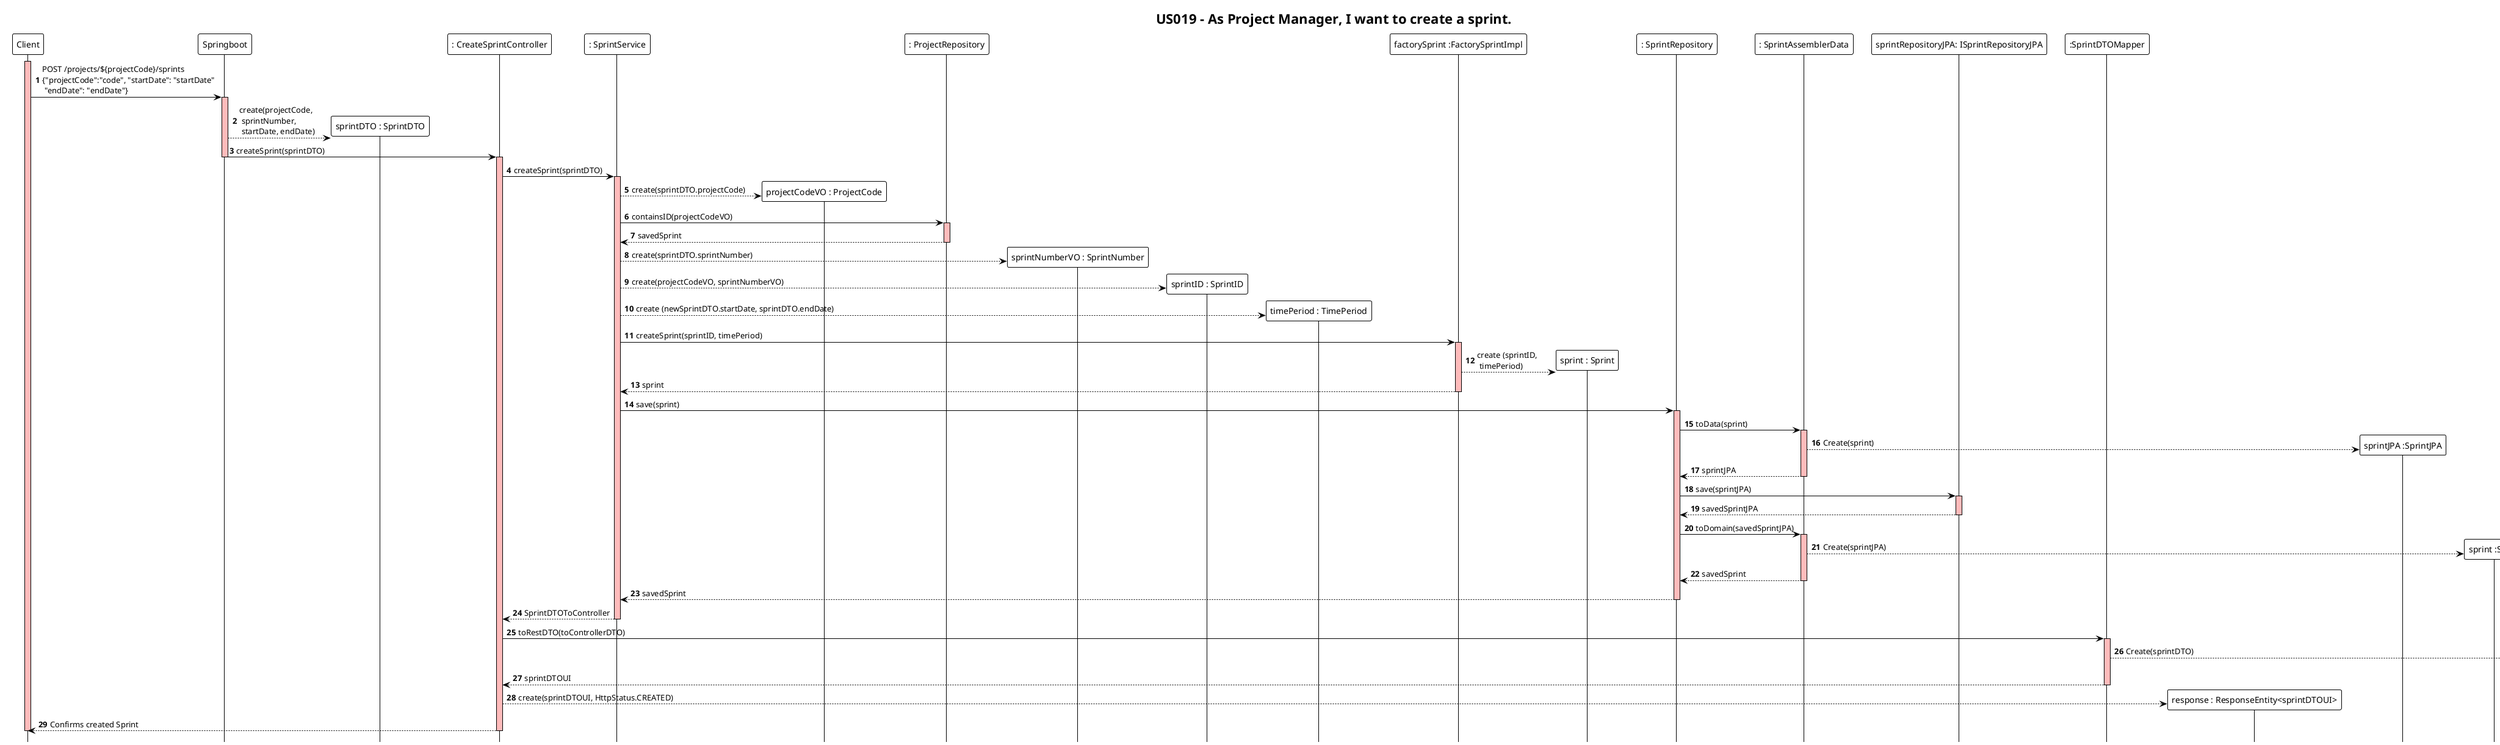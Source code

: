 @startuml
!theme plain
hide footbox
autonumber
title "US019 - As Project Manager, I want to create a sprint."

participant Client as client
participant "Springboot" as springboot
participant "sprintDTO : SprintDTO" as DTO
participant ": CreateSprintController" as Controller
participant ": SprintService" as Services
participant "projectCodeVO : ProjectCode" as ProjecCode
participant ": ProjectRepository" as ProjectRepository
participant "sprintNumberVO : SprintNumber" as SprintNumber
participant "sprintID : SprintID" as SprintID
participant "timePeriod : TimePeriod" as TimePeriod
participant "factorySprint :FactorySprintImpl" as Factory
participant "sprint : Sprint" as Sprint
participant "sprint : Sprint" as Sprint
participant ": SprintRepository" as Repository
participant ": SprintAssemblerData" as Assembler
participant "sprintRepositoryJPA: ISprintRepositoryJPA" as RepositoryJPA
participant ":SprintDTOMapper" as Mapper
participant "response : ResponseEntity<sprintDTOUI>" as response

activate client #FFBBBB
client ->  springboot: POST /projects/${projectCode}/sprints \n{"projectCode":"code", "startDate": "startDate"\n "endDate": "endDate"}

activate springboot #FFBBBB
springboot --> DTO **: create(projectCode, \n sprintNumber,\n startDate, endDate)
springboot -> Controller: createSprint(sprintDTO)
deactivate springboot

activate Controller #FFBBBB
Controller -> Services: createSprint(sprintDTO)

activate Services #FFBBBB
Services --> ProjecCode ** : create(sprintDTO.projectCode)
Services -> ProjectRepository: containsID(projectCodeVO)

activate ProjectRepository #FFBBBB
ProjectRepository -->Services: savedSprint
deactivate

Services --> SprintNumber ** : create(sprintDTO.sprintNumber)
Services --> SprintID ** : create(projectCodeVO, sprintNumberVO)
Services --> TimePeriod ** : create (newSprintDTO.startDate, sprintDTO.endDate)
Services -> Factory: createSprint(sprintID, timePeriod)

activate Factory #FFBBBB
Factory --> Sprint ** : create (sprintID, \n timePeriod)
Factory --> Services : sprint
deactivate

Services -> Repository :save(sprint)

activate Repository #FFBBBB
Repository -> Assembler : toData(sprint)
activate Assembler #FFBBBB
Assembler --> "sprintJPA :SprintJPA" ** :Create(sprint)
Assembler --> Repository: sprintJPA
deactivate Assembler

Repository -> RepositoryJPA : save(sprintJPA)
activate RepositoryJPA #FFBBBB
RepositoryJPA --> Repository : savedSprintJPA
deactivate RepositoryJPA
Repository -> Assembler : toDomain(savedSprintJPA)
activate Assembler #FFBBBB
Assembler --> "sprint :Sprint" ** :Create(sprintJPA)
Assembler --> Repository : savedSprint
deactivate Assembler

Repository --> Services: savedSprint
deactivate

Services --> Controller: SprintDTOToController
deactivate
Controller -> Mapper :toRestDTO(toControllerDTO)
activate Mapper #FFBBBB
Mapper -->"SprintDTOUI:SprintDTOUI" ** :Create(sprintDTO)
Mapper --> Controller :sprintDTOUI
deactivate Mapper
Controller --> response ** : create(sprintDTOUI, HttpStatus.CREATED)
Controller --> client: Confirms created Sprint
deactivate

deactivate client #FFBBBB
@enduml